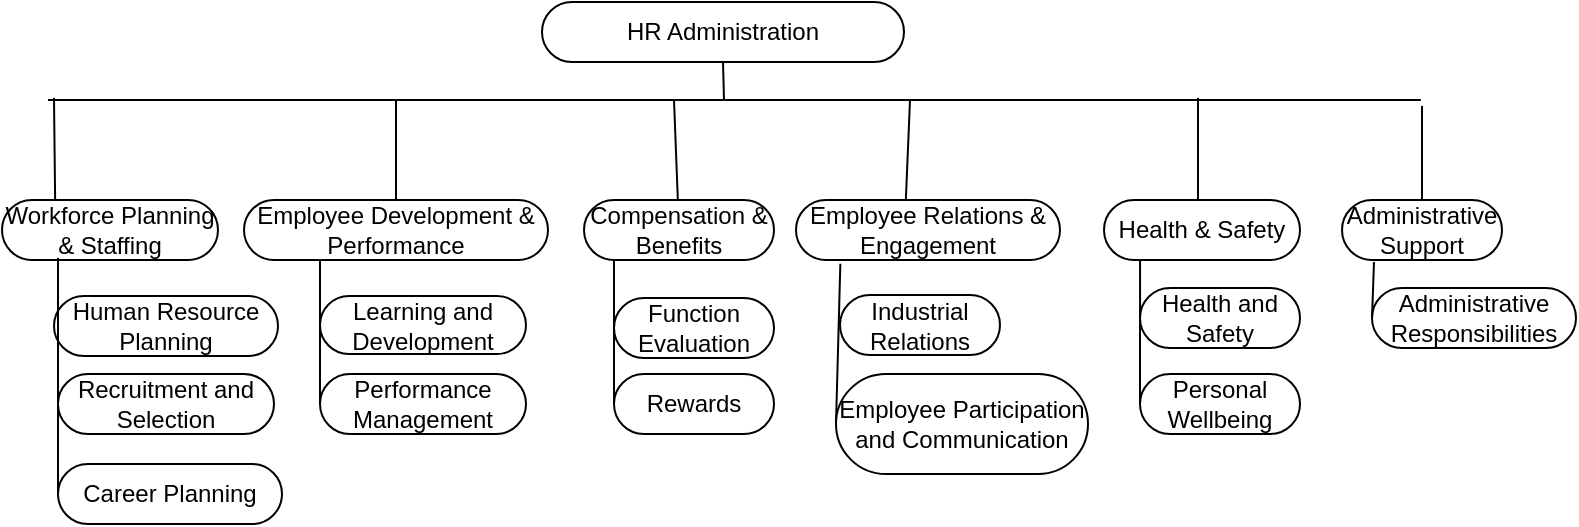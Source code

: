 <mxfile version="26.2.14">
  <diagram name="Page-1" id="ZCXOHr8KUIOuPKlek3Ud">
    <mxGraphModel dx="2372" dy="954" grid="0" gridSize="10" guides="1" tooltips="1" connect="1" arrows="1" fold="1" page="0" pageScale="1" pageWidth="827" pageHeight="1169" math="0" shadow="0">
      <root>
        <mxCell id="0" />
        <mxCell id="1" parent="0" />
        <mxCell id="tO8TUWEwNaFVQOTsTF_X-1" value="HR Administration" style="html=1;dashed=0;whiteSpace=wrap;shape=mxgraph.dfd.start" vertex="1" parent="1">
          <mxGeometry x="-251" y="291" width="181" height="30" as="geometry" />
        </mxCell>
        <mxCell id="tO8TUWEwNaFVQOTsTF_X-2" value="Compensation &amp;amp; Benefits" style="html=1;dashed=0;whiteSpace=wrap;shape=mxgraph.dfd.start" vertex="1" parent="1">
          <mxGeometry x="-230" y="390" width="95" height="30" as="geometry" />
        </mxCell>
        <mxCell id="tO8TUWEwNaFVQOTsTF_X-3" value="Employee Relations &amp; Engagement" style="html=1;dashed=0;whiteSpace=wrap;shape=mxgraph.dfd.start" vertex="1" parent="1">
          <mxGeometry x="-124" y="390" width="132" height="30" as="geometry" />
        </mxCell>
        <mxCell id="tO8TUWEwNaFVQOTsTF_X-4" value="Health &amp; Safety" style="html=1;dashed=0;whiteSpace=wrap;shape=mxgraph.dfd.start" vertex="1" parent="1">
          <mxGeometry x="30" y="390" width="98" height="30" as="geometry" />
        </mxCell>
        <mxCell id="tO8TUWEwNaFVQOTsTF_X-5" value="Employee Development &amp;amp; Performance" style="html=1;dashed=0;whiteSpace=wrap;shape=mxgraph.dfd.start" vertex="1" parent="1">
          <mxGeometry x="-400" y="390" width="152" height="30" as="geometry" />
        </mxCell>
        <mxCell id="tO8TUWEwNaFVQOTsTF_X-8" value="Administrative Support" style="html=1;dashed=0;whiteSpace=wrap;shape=mxgraph.dfd.start" vertex="1" parent="1">
          <mxGeometry x="149" y="390" width="80" height="30" as="geometry" />
        </mxCell>
        <mxCell id="tO8TUWEwNaFVQOTsTF_X-10" value="Workforce Planning &amp;amp; Staffing" style="html=1;dashed=0;whiteSpace=wrap;shape=mxgraph.dfd.start" vertex="1" parent="1">
          <mxGeometry x="-521" y="390" width="108" height="30" as="geometry" />
        </mxCell>
        <mxCell id="tO8TUWEwNaFVQOTsTF_X-15" value="" style="endArrow=none;html=1;rounded=0;fontSize=12;startSize=8;endSize=8;curved=1;entryX=0.5;entryY=0.5;entryDx=0;entryDy=15;entryPerimeter=0;" edge="1" parent="1" target="tO8TUWEwNaFVQOTsTF_X-1">
          <mxGeometry width="50" height="50" relative="1" as="geometry">
            <mxPoint x="-160" y="340" as="sourcePoint" />
            <mxPoint x="-318" y="491" as="targetPoint" />
          </mxGeometry>
        </mxCell>
        <mxCell id="tO8TUWEwNaFVQOTsTF_X-16" value="" style="endArrow=none;html=1;rounded=0;fontSize=12;startSize=8;endSize=8;curved=1;" edge="1" parent="1">
          <mxGeometry width="50" height="50" relative="1" as="geometry">
            <mxPoint x="-498" y="340" as="sourcePoint" />
            <mxPoint x="188.444" y="340" as="targetPoint" />
          </mxGeometry>
        </mxCell>
        <mxCell id="tO8TUWEwNaFVQOTsTF_X-17" value="" style="endArrow=none;html=1;rounded=0;fontSize=12;startSize=8;endSize=8;curved=1;exitX=0.246;exitY=0.009;exitDx=0;exitDy=0;exitPerimeter=0;" edge="1" parent="1" source="tO8TUWEwNaFVQOTsTF_X-10">
          <mxGeometry width="50" height="50" relative="1" as="geometry">
            <mxPoint x="-197" y="533" as="sourcePoint" />
            <mxPoint x="-495" y="339" as="targetPoint" />
          </mxGeometry>
        </mxCell>
        <mxCell id="tO8TUWEwNaFVQOTsTF_X-18" value="" style="endArrow=none;html=1;rounded=0;fontSize=12;startSize=8;endSize=8;curved=1;exitX=0.5;exitY=0.5;exitDx=0;exitDy=-15;exitPerimeter=0;" edge="1" parent="1" source="tO8TUWEwNaFVQOTsTF_X-5">
          <mxGeometry width="50" height="50" relative="1" as="geometry">
            <mxPoint x="-305" y="438" as="sourcePoint" />
            <mxPoint x="-324" y="340" as="targetPoint" />
          </mxGeometry>
        </mxCell>
        <mxCell id="tO8TUWEwNaFVQOTsTF_X-19" value="" style="endArrow=none;html=1;rounded=0;fontSize=12;startSize=8;endSize=8;curved=1;" edge="1" parent="1" source="tO8TUWEwNaFVQOTsTF_X-2">
          <mxGeometry width="50" height="50" relative="1" as="geometry">
            <mxPoint x="-149" y="438" as="sourcePoint" />
            <mxPoint x="-185" y="340" as="targetPoint" />
          </mxGeometry>
        </mxCell>
        <mxCell id="tO8TUWEwNaFVQOTsTF_X-20" value="" style="endArrow=none;html=1;rounded=0;fontSize=12;startSize=8;endSize=8;curved=1;exitX=0.416;exitY=0.009;exitDx=0;exitDy=0;exitPerimeter=0;" edge="1" parent="1" source="tO8TUWEwNaFVQOTsTF_X-3">
          <mxGeometry width="50" height="50" relative="1" as="geometry">
            <mxPoint x="-149" y="438" as="sourcePoint" />
            <mxPoint x="-67" y="340" as="targetPoint" />
          </mxGeometry>
        </mxCell>
        <mxCell id="tO8TUWEwNaFVQOTsTF_X-21" value="" style="endArrow=none;html=1;rounded=0;fontSize=12;startSize=8;endSize=8;curved=1;" edge="1" parent="1">
          <mxGeometry width="50" height="50" relative="1" as="geometry">
            <mxPoint x="77" y="390" as="sourcePoint" />
            <mxPoint x="77" y="339" as="targetPoint" />
          </mxGeometry>
        </mxCell>
        <mxCell id="tO8TUWEwNaFVQOTsTF_X-22" value="" style="endArrow=none;html=1;rounded=0;fontSize=12;startSize=8;endSize=8;curved=1;exitX=0.5;exitY=0.5;exitDx=0;exitDy=-15;exitPerimeter=0;" edge="1" parent="1" source="tO8TUWEwNaFVQOTsTF_X-8">
          <mxGeometry width="50" height="50" relative="1" as="geometry">
            <mxPoint x="74" y="438" as="sourcePoint" />
            <mxPoint x="189" y="343" as="targetPoint" />
          </mxGeometry>
        </mxCell>
        <mxCell id="tO8TUWEwNaFVQOTsTF_X-23" value="Human Resource Planning" style="html=1;dashed=0;whiteSpace=wrap;shape=mxgraph.dfd.start" vertex="1" parent="1">
          <mxGeometry x="-495" y="438" width="112" height="30" as="geometry" />
        </mxCell>
        <mxCell id="tO8TUWEwNaFVQOTsTF_X-24" value="Recruitment and Selection" style="html=1;dashed=0;whiteSpace=wrap;shape=mxgraph.dfd.start" vertex="1" parent="1">
          <mxGeometry x="-493" y="477" width="108" height="30" as="geometry" />
        </mxCell>
        <mxCell id="tO8TUWEwNaFVQOTsTF_X-25" value="Career Planning" style="html=1;dashed=0;whiteSpace=wrap;shape=mxgraph.dfd.start" vertex="1" parent="1">
          <mxGeometry x="-493" y="522" width="112" height="30" as="geometry" />
        </mxCell>
        <mxCell id="tO8TUWEwNaFVQOTsTF_X-26" value="" style="endArrow=none;html=1;rounded=0;fontSize=12;startSize=8;endSize=8;curved=1;" edge="1" parent="1">
          <mxGeometry width="50" height="50" relative="1" as="geometry">
            <mxPoint x="-493" y="538" as="sourcePoint" />
            <mxPoint x="-493" y="419" as="targetPoint" />
          </mxGeometry>
        </mxCell>
        <mxCell id="tO8TUWEwNaFVQOTsTF_X-27" value="Learning and Development" style="html=1;dashed=0;whiteSpace=wrap;shape=mxgraph.dfd.start" vertex="1" parent="1">
          <mxGeometry x="-362" y="438" width="103" height="29" as="geometry" />
        </mxCell>
        <mxCell id="tO8TUWEwNaFVQOTsTF_X-28" value="" style="endArrow=none;html=1;rounded=0;fontSize=12;startSize=8;endSize=8;curved=1;entryX=0.25;entryY=1;entryDx=0;entryDy=0;entryPerimeter=0;exitX=0;exitY=0.5;exitDx=0;exitDy=0;exitPerimeter=0;" edge="1" parent="1" source="tO8TUWEwNaFVQOTsTF_X-29" target="tO8TUWEwNaFVQOTsTF_X-5">
          <mxGeometry width="50" height="50" relative="1" as="geometry">
            <mxPoint x="-362" y="548" as="sourcePoint" />
            <mxPoint x="-357" y="411" as="targetPoint" />
          </mxGeometry>
        </mxCell>
        <mxCell id="tO8TUWEwNaFVQOTsTF_X-29" value="Performance Management" style="html=1;dashed=0;whiteSpace=wrap;shape=mxgraph.dfd.start" vertex="1" parent="1">
          <mxGeometry x="-362" y="477" width="103" height="30" as="geometry" />
        </mxCell>
        <mxCell id="tO8TUWEwNaFVQOTsTF_X-31" value="Function Evaluation" style="html=1;dashed=0;whiteSpace=wrap;shape=mxgraph.dfd.start" vertex="1" parent="1">
          <mxGeometry x="-215" y="439" width="80" height="30" as="geometry" />
        </mxCell>
        <mxCell id="tO8TUWEwNaFVQOTsTF_X-32" value="Rewards" style="html=1;dashed=0;whiteSpace=wrap;shape=mxgraph.dfd.start" vertex="1" parent="1">
          <mxGeometry x="-215" y="477" width="80" height="30" as="geometry" />
        </mxCell>
        <mxCell id="tO8TUWEwNaFVQOTsTF_X-33" value="" style="endArrow=none;html=1;rounded=0;fontSize=12;startSize=8;endSize=8;curved=1;exitX=0;exitY=0.5;exitDx=0;exitDy=0;exitPerimeter=0;" edge="1" parent="1" source="tO8TUWEwNaFVQOTsTF_X-32">
          <mxGeometry width="50" height="50" relative="1" as="geometry">
            <mxPoint x="-250" y="458" as="sourcePoint" />
            <mxPoint x="-215" y="420" as="targetPoint" />
          </mxGeometry>
        </mxCell>
        <mxCell id="tO8TUWEwNaFVQOTsTF_X-34" value="" style="endArrow=none;html=1;rounded=0;fontSize=12;startSize=8;endSize=8;curved=1;entryX=0.168;entryY=1.062;entryDx=0;entryDy=0;entryPerimeter=0;exitX=0;exitY=0.5;exitDx=0;exitDy=0;exitPerimeter=0;" edge="1" parent="1" source="tO8TUWEwNaFVQOTsTF_X-36" target="tO8TUWEwNaFVQOTsTF_X-3">
          <mxGeometry width="50" height="50" relative="1" as="geometry">
            <mxPoint x="-102" y="497" as="sourcePoint" />
            <mxPoint x="-60" y="408" as="targetPoint" />
          </mxGeometry>
        </mxCell>
        <mxCell id="tO8TUWEwNaFVQOTsTF_X-35" value="Industrial Relations" style="html=1;dashed=0;whiteSpace=wrap;shape=mxgraph.dfd.start" vertex="1" parent="1">
          <mxGeometry x="-102" y="437.5" width="80" height="30" as="geometry" />
        </mxCell>
        <mxCell id="tO8TUWEwNaFVQOTsTF_X-36" value="Employee Participation and Communication" style="html=1;dashed=0;whiteSpace=wrap;shape=mxgraph.dfd.start" vertex="1" parent="1">
          <mxGeometry x="-104" y="477" width="126" height="50" as="geometry" />
        </mxCell>
        <mxCell id="tO8TUWEwNaFVQOTsTF_X-37" value="Health and Safety" style="html=1;dashed=0;whiteSpace=wrap;shape=mxgraph.dfd.start" vertex="1" parent="1">
          <mxGeometry x="48" y="434" width="80" height="30" as="geometry" />
        </mxCell>
        <mxCell id="tO8TUWEwNaFVQOTsTF_X-38" value="Personal Wellbeing" style="html=1;dashed=0;whiteSpace=wrap;shape=mxgraph.dfd.start" vertex="1" parent="1">
          <mxGeometry x="48" y="477" width="80" height="30" as="geometry" />
        </mxCell>
        <mxCell id="tO8TUWEwNaFVQOTsTF_X-39" value="Administrative Responsibilities" style="html=1;dashed=0;whiteSpace=wrap;shape=mxgraph.dfd.start" vertex="1" parent="1">
          <mxGeometry x="164" y="434" width="102" height="30" as="geometry" />
        </mxCell>
        <mxCell id="tO8TUWEwNaFVQOTsTF_X-40" value="" style="endArrow=none;html=1;rounded=0;fontSize=12;startSize=8;endSize=8;curved=1;entryX=0.184;entryY=1;entryDx=0;entryDy=0;entryPerimeter=0;exitX=0;exitY=0.5;exitDx=0;exitDy=0;exitPerimeter=0;" edge="1" parent="1" source="tO8TUWEwNaFVQOTsTF_X-38" target="tO8TUWEwNaFVQOTsTF_X-4">
          <mxGeometry width="50" height="50" relative="1" as="geometry">
            <mxPoint x="88" y="458" as="sourcePoint" />
            <mxPoint x="138" y="408" as="targetPoint" />
          </mxGeometry>
        </mxCell>
        <mxCell id="tO8TUWEwNaFVQOTsTF_X-41" value="" style="endArrow=none;html=1;rounded=0;fontSize=12;startSize=8;endSize=8;curved=1;exitX=0;exitY=0.5;exitDx=0;exitDy=0;exitPerimeter=0;" edge="1" parent="1" source="tO8TUWEwNaFVQOTsTF_X-39">
          <mxGeometry width="50" height="50" relative="1" as="geometry">
            <mxPoint x="88" y="458" as="sourcePoint" />
            <mxPoint x="165" y="421" as="targetPoint" />
          </mxGeometry>
        </mxCell>
      </root>
    </mxGraphModel>
  </diagram>
</mxfile>
